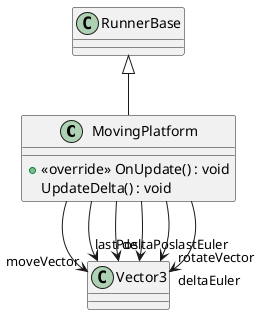 @startuml
class MovingPlatform {
    + <<override>> OnUpdate() : void
    UpdateDelta() : void
}
RunnerBase <|-- MovingPlatform
MovingPlatform --> "moveVector" Vector3
MovingPlatform --> "lastPos" Vector3
MovingPlatform --> "deltaPos" Vector3
MovingPlatform --> "rotateVector" Vector3
MovingPlatform --> "lastEuler" Vector3
MovingPlatform --> "deltaEuler" Vector3
@enduml
